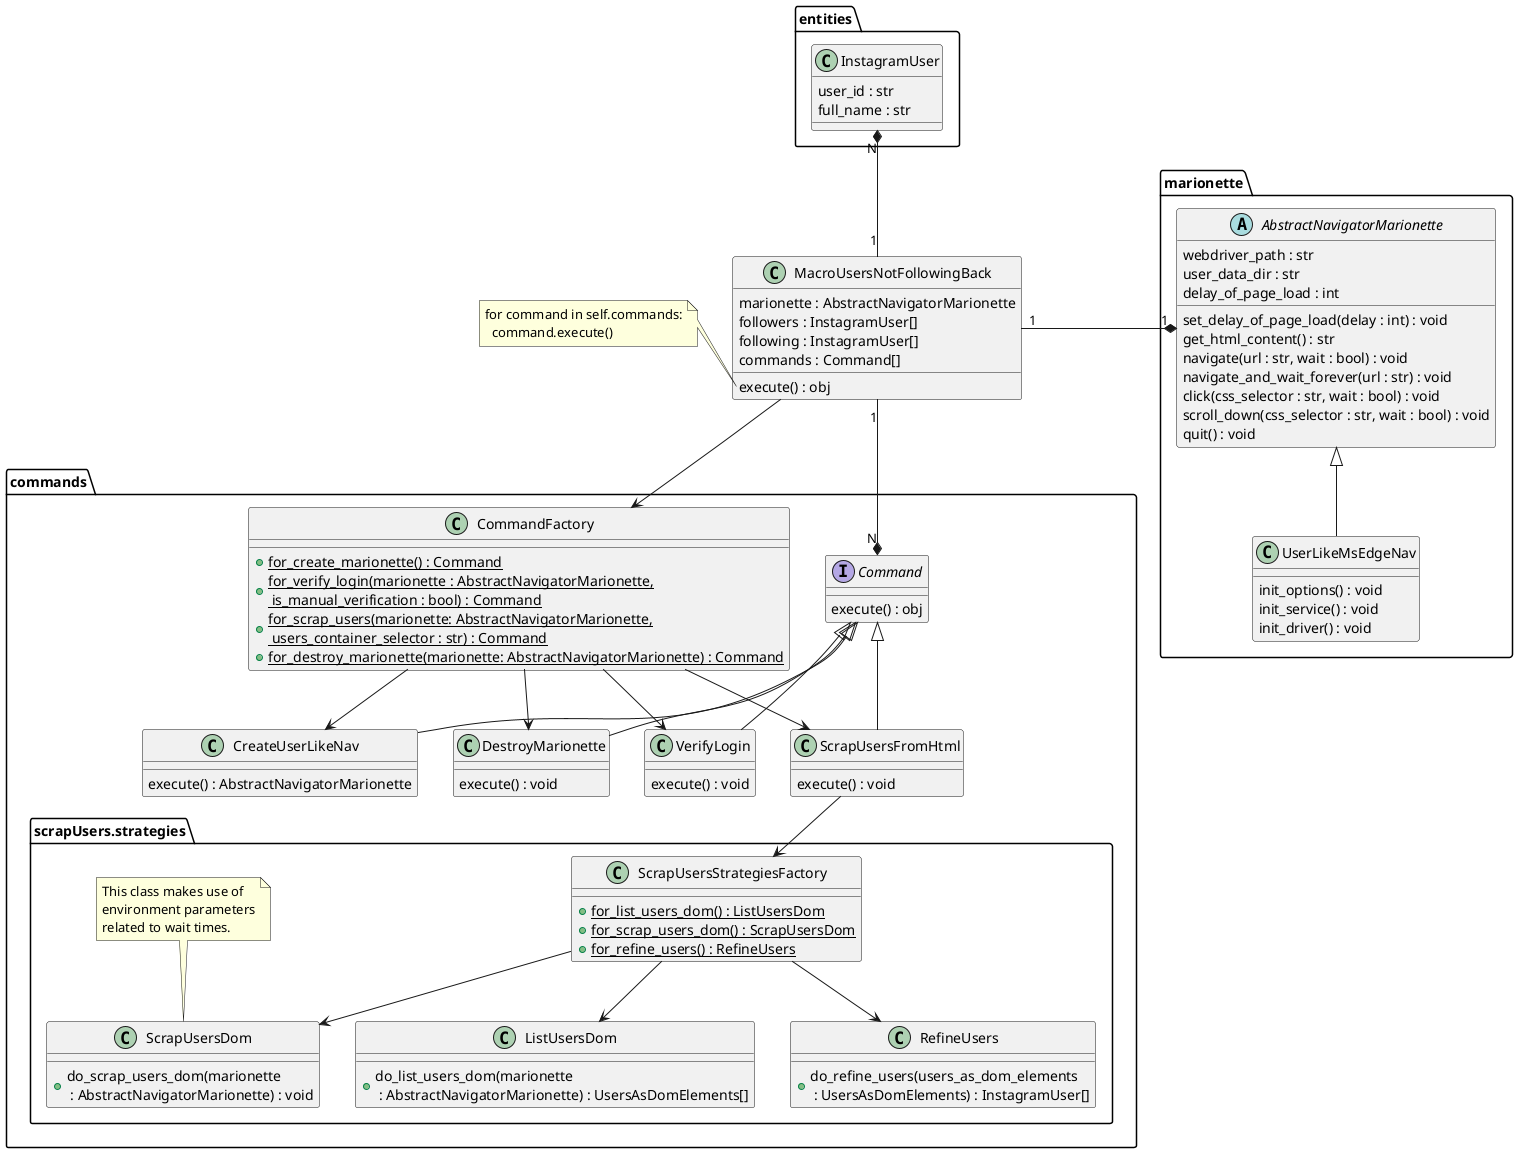 @startuml
package "marionette" as marionette {
  abstract class "AbstractNavigatorMarionette" as anm {
    webdriver_path : str
    user_data_dir : str
    delay_of_page_load : int

    set_delay_of_page_load(delay : int) : void
    get_html_content() : str
    navigate(url : str, wait : bool) : void
    navigate_and_wait_forever(url : str) : void
    click(css_selector : str, wait : bool) : void
    scroll_down(css_selector : str, wait : bool) : void
    quit() : void
  }

  class "UserLikeMsEdgeNav" as ulmen {
    init_options() : void
    init_service() : void
    init_driver() : void
  }

  ulmen -up-|> anm
}


package "entities" as entities {
  class "InstagramUser" as user {
    user_id : str
    full_name : str
  }
}

package "commands" as commands {
  interface "Command" as c {
    execute() : obj
  }

  class "CommandFactory" as cf {
    +{static}for_create_marionette() : Command
    +{static}for_verify_login(marionette : AbstractNavigatorMarionette,\n is_manual_verification : bool) : Command
    +{static}for_scrap_users(marionette: AbstractNavigatorMarionette,\n users_container_selector : str) : Command
    +{static}for_destroy_marionette(marionette: AbstractNavigatorMarionette) : Command
  }

  class "CreateUserLikeNav" as culn {
    execute() : AbstractNavigatorMarionette
  }
  culn -up-|> c
  cf -down-> culn

  class "DestroyMarionette" as dm {
    execute() : void
  }
  dm -up-|> c
  cf -down-> dm

  class "VerifyLogin" as vl {
    execute() : void
  }
  vl -up-|> c
  cf -down-> vl

  class "ScrapUsersFromHtml" as sufh {
    execute() : void
  }
  sufh -up-|> c
  cf -down-> sufh

  package "scrapUsers.strategies" as su_str {
    class "ScrapUsersStrategiesFactory" as susf {
      +{static}for_list_users_dom() : ListUsersDom
      +{static}for_scrap_users_dom() : ScrapUsersDom
      +{static}for_refine_users() : RefineUsers
    }

    class "ListUsersDom" as su_str_lud {
      +do_list_users_dom(marionette\n : AbstractNavigatorMarionette) : UsersAsDomElements[]
    }
    susf --> su_str_lud

    class "RefineUsers" as su_str_ru {
      +do_refine_users(users_as_dom_elements\n : UsersAsDomElements) : InstagramUser[]
    }
    susf --> su_str_ru

    class "ScrapUsersDom" as su_str_sud {
      +do_scrap_users_dom(marionette\n : AbstractNavigatorMarionette) : void
    }
    susf --> su_str_sud
    note top of su_str_sud
      This class makes use of
      environment parameters
      related to wait times.
    end note

    sufh --> susf
  }
}


class "MacroUsersNotFollowingBack" as macro_nfb {
  marionette : AbstractNavigatorMarionette
  followers : InstagramUser[]
  following : InstagramUser[]
  commands : Command[]

  execute() : obj
}

note left of macro_nfb::execute
  for command in self.commands:
    command.execute()
end note

macro_nfb "1" -right-* "1" anm
macro_nfb "1" -up-* "N" user
macro_nfb "1" -down-* "N" c

macro_nfb -down-> cf
@enduml
